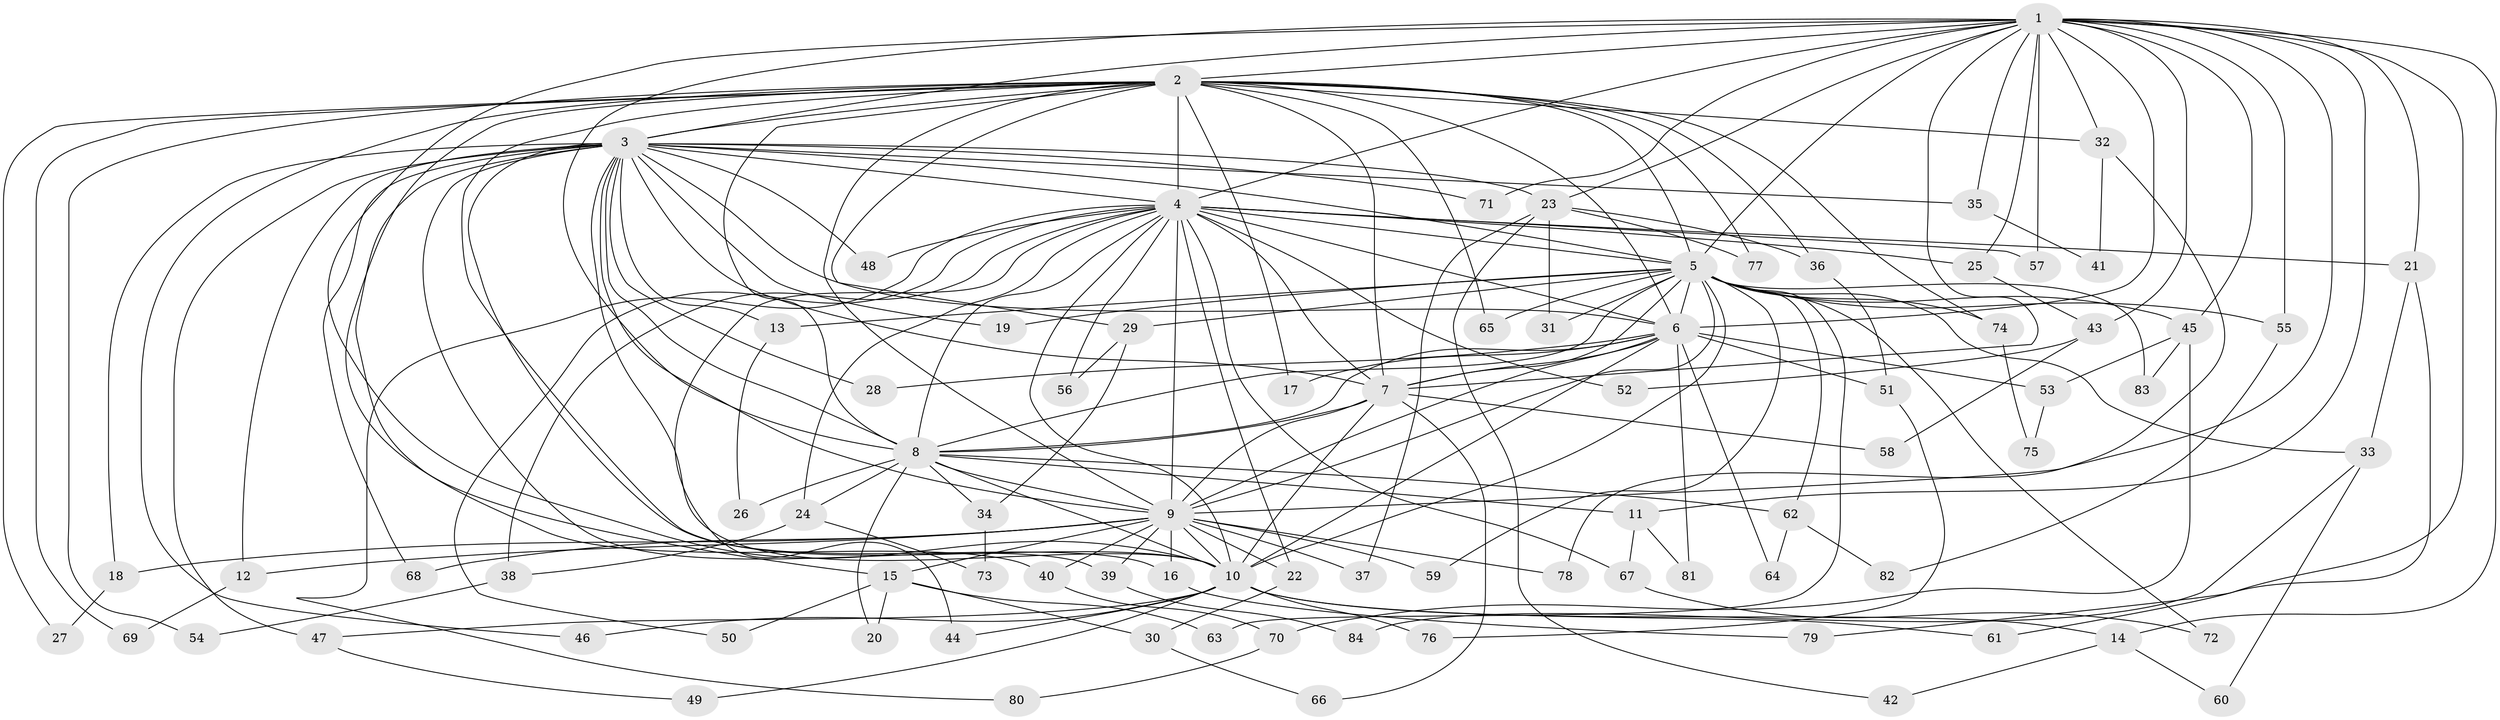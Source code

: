 // coarse degree distribution, {21: 0.05263157894736842, 20: 0.03508771929824561, 14: 0.05263157894736842, 11: 0.017543859649122806, 19: 0.017543859649122806, 3: 0.19298245614035087, 4: 0.17543859649122806, 6: 0.017543859649122806, 2: 0.40350877192982454, 7: 0.017543859649122806, 5: 0.017543859649122806}
// Generated by graph-tools (version 1.1) at 2025/23/03/03/25 07:23:40]
// undirected, 84 vertices, 193 edges
graph export_dot {
graph [start="1"]
  node [color=gray90,style=filled];
  1;
  2;
  3;
  4;
  5;
  6;
  7;
  8;
  9;
  10;
  11;
  12;
  13;
  14;
  15;
  16;
  17;
  18;
  19;
  20;
  21;
  22;
  23;
  24;
  25;
  26;
  27;
  28;
  29;
  30;
  31;
  32;
  33;
  34;
  35;
  36;
  37;
  38;
  39;
  40;
  41;
  42;
  43;
  44;
  45;
  46;
  47;
  48;
  49;
  50;
  51;
  52;
  53;
  54;
  55;
  56;
  57;
  58;
  59;
  60;
  61;
  62;
  63;
  64;
  65;
  66;
  67;
  68;
  69;
  70;
  71;
  72;
  73;
  74;
  75;
  76;
  77;
  78;
  79;
  80;
  81;
  82;
  83;
  84;
  1 -- 2;
  1 -- 3;
  1 -- 4;
  1 -- 5;
  1 -- 6;
  1 -- 7;
  1 -- 8;
  1 -- 9;
  1 -- 10;
  1 -- 11;
  1 -- 14;
  1 -- 21;
  1 -- 23;
  1 -- 25;
  1 -- 32;
  1 -- 35;
  1 -- 43;
  1 -- 45;
  1 -- 55;
  1 -- 57;
  1 -- 71;
  1 -- 79;
  2 -- 3;
  2 -- 4;
  2 -- 5;
  2 -- 6;
  2 -- 7;
  2 -- 8;
  2 -- 9;
  2 -- 10;
  2 -- 17;
  2 -- 27;
  2 -- 29;
  2 -- 32;
  2 -- 36;
  2 -- 40;
  2 -- 46;
  2 -- 54;
  2 -- 65;
  2 -- 69;
  2 -- 74;
  2 -- 77;
  3 -- 4;
  3 -- 5;
  3 -- 6;
  3 -- 7;
  3 -- 8;
  3 -- 9;
  3 -- 10;
  3 -- 12;
  3 -- 13;
  3 -- 15;
  3 -- 16;
  3 -- 18;
  3 -- 19;
  3 -- 23;
  3 -- 28;
  3 -- 35;
  3 -- 39;
  3 -- 47;
  3 -- 48;
  3 -- 68;
  3 -- 71;
  4 -- 5;
  4 -- 6;
  4 -- 7;
  4 -- 8;
  4 -- 9;
  4 -- 10;
  4 -- 21;
  4 -- 22;
  4 -- 24;
  4 -- 25;
  4 -- 38;
  4 -- 44;
  4 -- 48;
  4 -- 50;
  4 -- 52;
  4 -- 56;
  4 -- 57;
  4 -- 67;
  4 -- 80;
  5 -- 6;
  5 -- 7;
  5 -- 8;
  5 -- 9;
  5 -- 10;
  5 -- 13;
  5 -- 19;
  5 -- 29;
  5 -- 31;
  5 -- 33;
  5 -- 45;
  5 -- 55;
  5 -- 59;
  5 -- 62;
  5 -- 63;
  5 -- 65;
  5 -- 72;
  5 -- 74;
  5 -- 83;
  6 -- 7;
  6 -- 8;
  6 -- 9;
  6 -- 10;
  6 -- 17;
  6 -- 28;
  6 -- 51;
  6 -- 53;
  6 -- 64;
  6 -- 81;
  7 -- 8;
  7 -- 9;
  7 -- 10;
  7 -- 58;
  7 -- 66;
  8 -- 9;
  8 -- 10;
  8 -- 11;
  8 -- 20;
  8 -- 24;
  8 -- 26;
  8 -- 34;
  8 -- 62;
  9 -- 10;
  9 -- 12;
  9 -- 15;
  9 -- 16;
  9 -- 18;
  9 -- 22;
  9 -- 37;
  9 -- 39;
  9 -- 40;
  9 -- 59;
  9 -- 68;
  9 -- 78;
  10 -- 14;
  10 -- 44;
  10 -- 46;
  10 -- 47;
  10 -- 49;
  10 -- 61;
  10 -- 76;
  11 -- 67;
  11 -- 81;
  12 -- 69;
  13 -- 26;
  14 -- 42;
  14 -- 60;
  15 -- 20;
  15 -- 30;
  15 -- 50;
  15 -- 63;
  16 -- 79;
  18 -- 27;
  21 -- 33;
  21 -- 61;
  22 -- 30;
  23 -- 31;
  23 -- 36;
  23 -- 37;
  23 -- 42;
  23 -- 77;
  24 -- 38;
  24 -- 73;
  25 -- 43;
  29 -- 34;
  29 -- 56;
  30 -- 66;
  32 -- 41;
  32 -- 78;
  33 -- 60;
  33 -- 84;
  34 -- 73;
  35 -- 41;
  36 -- 51;
  38 -- 54;
  39 -- 84;
  40 -- 70;
  43 -- 52;
  43 -- 58;
  45 -- 53;
  45 -- 70;
  45 -- 83;
  47 -- 49;
  51 -- 76;
  53 -- 75;
  55 -- 82;
  62 -- 64;
  62 -- 82;
  67 -- 72;
  70 -- 80;
  74 -- 75;
}
